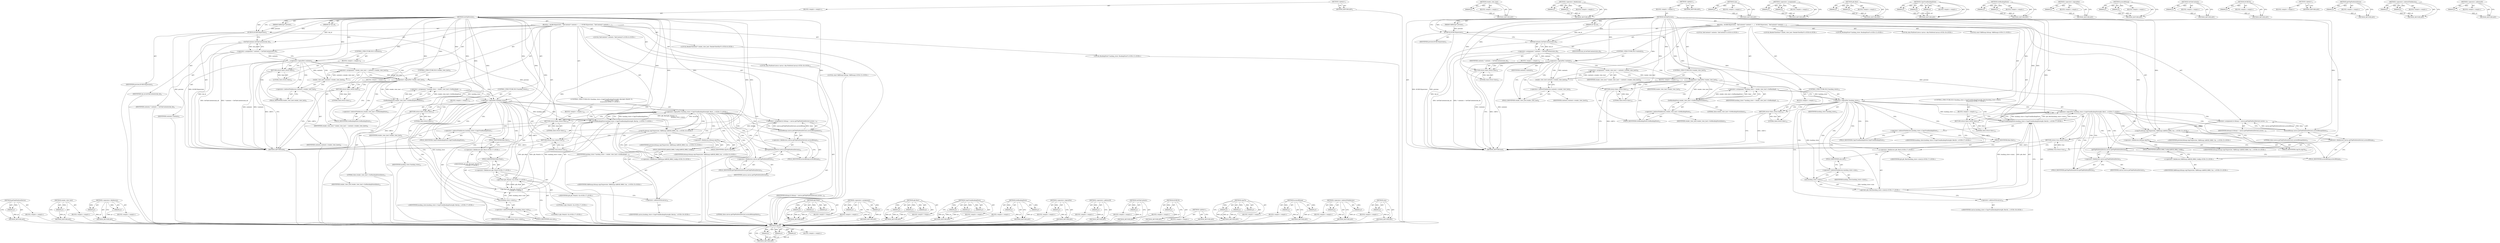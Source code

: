 digraph "&lt;operator&gt;.addressOf" {
vulnerable_199 [label=<(METHOD,getTopPlatformDevice)>];
vulnerable_200 [label=<(PARAM,p1)>];
vulnerable_201 [label=<(BLOCK,&lt;empty&gt;,&lt;empty&gt;)>];
vulnerable_202 [label=<(METHOD_RETURN,ANY)>];
vulnerable_149 [label=<(METHOD,render_view_host)>];
vulnerable_150 [label=<(PARAM,p1)>];
vulnerable_151 [label=<(BLOCK,&lt;empty&gt;,&lt;empty&gt;)>];
vulnerable_152 [label=<(METHOD_RETURN,ANY)>];
vulnerable_175 [label=<(METHOD,&lt;operator&gt;.fieldAccess)>];
vulnerable_176 [label=<(PARAM,p1)>];
vulnerable_177 [label=<(PARAM,p2)>];
vulnerable_178 [label=<(BLOCK,&lt;empty&gt;,&lt;empty&gt;)>];
vulnerable_179 [label=<(METHOD_RETURN,ANY)>];
vulnerable_6 [label=<(METHOD,&lt;global&gt;)<SUB>1</SUB>>];
vulnerable_7 [label=<(BLOCK,&lt;empty&gt;,&lt;empty&gt;)<SUB>1</SUB>>];
vulnerable_8 [label=<(METHOD,GetTabPreview)<SUB>1</SUB>>];
vulnerable_9 [label=<(PARAM,int tab_id)<SUB>1</SUB>>];
vulnerable_10 [label=<(PARAM,SkBitmap* preview)<SUB>1</SUB>>];
vulnerable_11 [label=<(BLOCK,{
  DCHECK(preview);

  TabContents* contents =...,{
  DCHECK(preview);

  TabContents* contents =...)<SUB>1</SUB>>];
vulnerable_12 [label=<(DCHECK,DCHECK(preview))<SUB>2</SUB>>];
vulnerable_13 [label=<(IDENTIFIER,preview,DCHECK(preview))<SUB>2</SUB>>];
vulnerable_14 [label="<(LOCAL,TabContents* contents: TabContents*)<SUB>4</SUB>>"];
vulnerable_15 [label=<(&lt;operator&gt;.assignment,* contents = GetTabContents(tab_id))<SUB>4</SUB>>];
vulnerable_16 [label=<(IDENTIFIER,contents,* contents = GetTabContents(tab_id))<SUB>4</SUB>>];
vulnerable_17 [label=<(GetTabContents,GetTabContents(tab_id))<SUB>4</SUB>>];
vulnerable_18 [label=<(IDENTIFIER,tab_id,GetTabContents(tab_id))<SUB>4</SUB>>];
vulnerable_19 [label=<(CONTROL_STRUCTURE,IF,if (!contents))<SUB>5</SUB>>];
vulnerable_20 [label=<(&lt;operator&gt;.logicalNot,!contents)<SUB>5</SUB>>];
vulnerable_21 [label=<(IDENTIFIER,contents,!contents)<SUB>5</SUB>>];
vulnerable_22 [label=<(BLOCK,&lt;empty&gt;,&lt;empty&gt;)<SUB>6</SUB>>];
vulnerable_23 [label=<(RETURN,return false;,return false;)<SUB>6</SUB>>];
vulnerable_24 [label=<(LITERAL,false,return false;)<SUB>6</SUB>>];
vulnerable_25 [label="<(LOCAL,RenderViewHost* render_view_host: RenderViewHost*)<SUB>8</SUB>>"];
vulnerable_26 [label=<(&lt;operator&gt;.assignment,* render_view_host = contents-&gt;render_view_host())<SUB>8</SUB>>];
vulnerable_27 [label=<(IDENTIFIER,render_view_host,* render_view_host = contents-&gt;render_view_host())<SUB>8</SUB>>];
vulnerable_28 [label=<(render_view_host,contents-&gt;render_view_host())<SUB>8</SUB>>];
vulnerable_29 [label=<(&lt;operator&gt;.indirectFieldAccess,contents-&gt;render_view_host)<SUB>8</SUB>>];
vulnerable_30 [label=<(IDENTIFIER,contents,contents-&gt;render_view_host())<SUB>8</SUB>>];
vulnerable_31 [label=<(FIELD_IDENTIFIER,render_view_host,render_view_host)<SUB>8</SUB>>];
vulnerable_32 [label=<(CONTROL_STRUCTURE,IF,if (!render_view_host))<SUB>9</SUB>>];
vulnerable_33 [label=<(&lt;operator&gt;.logicalNot,!render_view_host)<SUB>9</SUB>>];
vulnerable_34 [label=<(IDENTIFIER,render_view_host,!render_view_host)<SUB>9</SUB>>];
vulnerable_35 [label=<(BLOCK,&lt;empty&gt;,&lt;empty&gt;)<SUB>10</SUB>>];
vulnerable_36 [label=<(RETURN,return false;,return false;)<SUB>10</SUB>>];
vulnerable_37 [label=<(LITERAL,false,return false;)<SUB>10</SUB>>];
vulnerable_38 [label="<(LOCAL,BackingStore* backing_store: BackingStore*)<SUB>12</SUB>>"];
vulnerable_39 [label=<(&lt;operator&gt;.assignment,* backing_store = render_view_host-&gt;GetBackingS...)<SUB>12</SUB>>];
vulnerable_40 [label=<(IDENTIFIER,backing_store,* backing_store = render_view_host-&gt;GetBackingS...)<SUB>12</SUB>>];
vulnerable_41 [label=<(GetBackingStore,render_view_host-&gt;GetBackingStore(false))<SUB>12</SUB>>];
vulnerable_42 [label=<(&lt;operator&gt;.indirectFieldAccess,render_view_host-&gt;GetBackingStore)<SUB>12</SUB>>];
vulnerable_43 [label=<(IDENTIFIER,render_view_host,render_view_host-&gt;GetBackingStore(false))<SUB>12</SUB>>];
vulnerable_44 [label=<(FIELD_IDENTIFIER,GetBackingStore,GetBackingStore)<SUB>12</SUB>>];
vulnerable_45 [label=<(LITERAL,false,render_view_host-&gt;GetBackingStore(false))<SUB>12</SUB>>];
vulnerable_46 [label=<(CONTROL_STRUCTURE,IF,if (!backing_store))<SUB>13</SUB>>];
vulnerable_47 [label=<(&lt;operator&gt;.logicalNot,!backing_store)<SUB>13</SUB>>];
vulnerable_48 [label=<(IDENTIFIER,backing_store,!backing_store)<SUB>13</SUB>>];
vulnerable_49 [label=<(BLOCK,&lt;empty&gt;,&lt;empty&gt;)<SUB>14</SUB>>];
vulnerable_50 [label=<(RETURN,return false;,return false;)<SUB>14</SUB>>];
vulnerable_51 [label=<(LITERAL,false,return false;)<SUB>14</SUB>>];
vulnerable_52 [label="<(LOCAL,skia.PlatformCanvas canvas: skia.PlatformCanvas)<SUB>16</SUB>>"];
vulnerable_53 [label="<(CONTROL_STRUCTURE,IF,if (!backing_store-&gt;CopyFromBackingStore(gfx::Rect(gfx::Point(0, 0),
                                                     backing_store-&gt;size()),
                                            &amp;canvas)))<SUB>17</SUB>>"];
vulnerable_54 [label="<(&lt;operator&gt;.logicalNot,!backing_store-&gt;CopyFromBackingStore(gfx::Rect(...)<SUB>17</SUB>>"];
vulnerable_55 [label="<(CopyFromBackingStore,backing_store-&gt;CopyFromBackingStore(gfx::Rect(g...)<SUB>17</SUB>>"];
vulnerable_56 [label=<(&lt;operator&gt;.indirectFieldAccess,backing_store-&gt;CopyFromBackingStore)<SUB>17</SUB>>];
vulnerable_57 [label="<(IDENTIFIER,backing_store,backing_store-&gt;CopyFromBackingStore(gfx::Rect(g...)<SUB>17</SUB>>"];
vulnerable_58 [label=<(FIELD_IDENTIFIER,CopyFromBackingStore,CopyFromBackingStore)<SUB>17</SUB>>];
vulnerable_59 [label="<(gfx.Rect,gfx::Rect(gfx::Point(0, 0),
                   ...)<SUB>17</SUB>>"];
vulnerable_60 [label="<(&lt;operator&gt;.fieldAccess,gfx::Rect)<SUB>17</SUB>>"];
vulnerable_61 [label="<(IDENTIFIER,gfx,gfx::Rect(gfx::Point(0, 0),
                   ...)<SUB>17</SUB>>"];
vulnerable_62 [label=<(FIELD_IDENTIFIER,Rect,Rect)<SUB>17</SUB>>];
vulnerable_63 [label="<(gfx.Point,gfx::Point(0, 0))<SUB>17</SUB>>"];
vulnerable_64 [label="<(&lt;operator&gt;.fieldAccess,gfx::Point)<SUB>17</SUB>>"];
vulnerable_65 [label="<(IDENTIFIER,gfx,gfx::Point(0, 0))<SUB>17</SUB>>"];
vulnerable_66 [label=<(FIELD_IDENTIFIER,Point,Point)<SUB>17</SUB>>];
vulnerable_67 [label="<(LITERAL,0,gfx::Point(0, 0))<SUB>17</SUB>>"];
vulnerable_68 [label="<(LITERAL,0,gfx::Point(0, 0))<SUB>17</SUB>>"];
vulnerable_69 [label=<(size,backing_store-&gt;size())<SUB>18</SUB>>];
vulnerable_70 [label=<(&lt;operator&gt;.indirectFieldAccess,backing_store-&gt;size)<SUB>18</SUB>>];
vulnerable_71 [label=<(IDENTIFIER,backing_store,backing_store-&gt;size())<SUB>18</SUB>>];
vulnerable_72 [label=<(FIELD_IDENTIFIER,size,size)<SUB>18</SUB>>];
vulnerable_73 [label=<(&lt;operator&gt;.addressOf,&amp;canvas)<SUB>19</SUB>>];
vulnerable_74 [label="<(IDENTIFIER,canvas,backing_store-&gt;CopyFromBackingStore(gfx::Rect(g...)<SUB>19</SUB>>"];
vulnerable_75 [label=<(BLOCK,&lt;empty&gt;,&lt;empty&gt;)<SUB>20</SUB>>];
vulnerable_76 [label=<(RETURN,return false;,return false;)<SUB>20</SUB>>];
vulnerable_77 [label=<(LITERAL,false,return false;)<SUB>20</SUB>>];
vulnerable_78 [label="<(LOCAL,const SkBitmap bitmap: SkBitmap)<SUB>22</SUB>>"];
vulnerable_79 [label=<(&lt;operator&gt;.assignment,&amp; bitmap = canvas.getTopPlatformDevice().access...)<SUB>22</SUB>>];
vulnerable_80 [label=<(IDENTIFIER,bitmap,&amp; bitmap = canvas.getTopPlatformDevice().access...)<SUB>22</SUB>>];
vulnerable_81 [label=<(accessBitmap,canvas.getTopPlatformDevice().accessBitmap(false))<SUB>22</SUB>>];
vulnerable_82 [label=<(&lt;operator&gt;.fieldAccess,canvas.getTopPlatformDevice().accessBitmap)<SUB>22</SUB>>];
vulnerable_83 [label=<(getTopPlatformDevice,canvas.getTopPlatformDevice())<SUB>22</SUB>>];
vulnerable_84 [label=<(&lt;operator&gt;.fieldAccess,canvas.getTopPlatformDevice)<SUB>22</SUB>>];
vulnerable_85 [label=<(IDENTIFIER,canvas,canvas.getTopPlatformDevice())<SUB>22</SUB>>];
vulnerable_86 [label=<(FIELD_IDENTIFIER,getTopPlatformDevice,getTopPlatformDevice)<SUB>22</SUB>>];
vulnerable_87 [label=<(FIELD_IDENTIFIER,accessBitmap,accessBitmap)<SUB>22</SUB>>];
vulnerable_88 [label=<(LITERAL,false,canvas.getTopPlatformDevice().accessBitmap(false))<SUB>22</SUB>>];
vulnerable_89 [label="<(copyTo,bitmap.copyTo(preview, SkBitmap::kARGB_8888_Con...)<SUB>23</SUB>>"];
vulnerable_90 [label=<(&lt;operator&gt;.fieldAccess,bitmap.copyTo)<SUB>23</SUB>>];
vulnerable_91 [label="<(IDENTIFIER,bitmap,bitmap.copyTo(preview, SkBitmap::kARGB_8888_Con...)<SUB>23</SUB>>"];
vulnerable_92 [label=<(FIELD_IDENTIFIER,copyTo,copyTo)<SUB>23</SUB>>];
vulnerable_93 [label="<(IDENTIFIER,preview,bitmap.copyTo(preview, SkBitmap::kARGB_8888_Con...)<SUB>23</SUB>>"];
vulnerable_94 [label="<(&lt;operator&gt;.fieldAccess,SkBitmap::kARGB_8888_Config)<SUB>23</SUB>>"];
vulnerable_95 [label="<(IDENTIFIER,SkBitmap,bitmap.copyTo(preview, SkBitmap::kARGB_8888_Con...)<SUB>23</SUB>>"];
vulnerable_96 [label=<(FIELD_IDENTIFIER,kARGB_8888_Config,kARGB_8888_Config)<SUB>23</SUB>>];
vulnerable_97 [label=<(RETURN,return true;,return true;)<SUB>24</SUB>>];
vulnerable_98 [label=<(LITERAL,true,return true;)<SUB>24</SUB>>];
vulnerable_99 [label=<(METHOD_RETURN,bool)<SUB>1</SUB>>];
vulnerable_101 [label=<(METHOD_RETURN,ANY)<SUB>1</SUB>>];
vulnerable_180 [label=<(METHOD,gfx.Point)>];
vulnerable_181 [label=<(PARAM,p1)>];
vulnerable_182 [label=<(PARAM,p2)>];
vulnerable_183 [label=<(PARAM,p3)>];
vulnerable_184 [label=<(BLOCK,&lt;empty&gt;,&lt;empty&gt;)>];
vulnerable_185 [label=<(METHOD_RETURN,ANY)>];
vulnerable_136 [label=<(METHOD,&lt;operator&gt;.assignment)>];
vulnerable_137 [label=<(PARAM,p1)>];
vulnerable_138 [label=<(PARAM,p2)>];
vulnerable_139 [label=<(BLOCK,&lt;empty&gt;,&lt;empty&gt;)>];
vulnerable_140 [label=<(METHOD_RETURN,ANY)>];
vulnerable_169 [label=<(METHOD,gfx.Rect)>];
vulnerable_170 [label=<(PARAM,p1)>];
vulnerable_171 [label=<(PARAM,p2)>];
vulnerable_172 [label=<(PARAM,p3)>];
vulnerable_173 [label=<(BLOCK,&lt;empty&gt;,&lt;empty&gt;)>];
vulnerable_174 [label=<(METHOD_RETURN,ANY)>];
vulnerable_163 [label=<(METHOD,CopyFromBackingStore)>];
vulnerable_164 [label=<(PARAM,p1)>];
vulnerable_165 [label=<(PARAM,p2)>];
vulnerable_166 [label=<(PARAM,p3)>];
vulnerable_167 [label=<(BLOCK,&lt;empty&gt;,&lt;empty&gt;)>];
vulnerable_168 [label=<(METHOD_RETURN,ANY)>];
vulnerable_158 [label=<(METHOD,GetBackingStore)>];
vulnerable_159 [label=<(PARAM,p1)>];
vulnerable_160 [label=<(PARAM,p2)>];
vulnerable_161 [label=<(BLOCK,&lt;empty&gt;,&lt;empty&gt;)>];
vulnerable_162 [label=<(METHOD_RETURN,ANY)>];
vulnerable_145 [label=<(METHOD,&lt;operator&gt;.logicalNot)>];
vulnerable_146 [label=<(PARAM,p1)>];
vulnerable_147 [label=<(BLOCK,&lt;empty&gt;,&lt;empty&gt;)>];
vulnerable_148 [label=<(METHOD_RETURN,ANY)>];
vulnerable_190 [label=<(METHOD,&lt;operator&gt;.addressOf)>];
vulnerable_191 [label=<(PARAM,p1)>];
vulnerable_192 [label=<(BLOCK,&lt;empty&gt;,&lt;empty&gt;)>];
vulnerable_193 [label=<(METHOD_RETURN,ANY)>];
vulnerable_141 [label=<(METHOD,GetTabContents)>];
vulnerable_142 [label=<(PARAM,p1)>];
vulnerable_143 [label=<(BLOCK,&lt;empty&gt;,&lt;empty&gt;)>];
vulnerable_144 [label=<(METHOD_RETURN,ANY)>];
vulnerable_132 [label=<(METHOD,DCHECK)>];
vulnerable_133 [label=<(PARAM,p1)>];
vulnerable_134 [label=<(BLOCK,&lt;empty&gt;,&lt;empty&gt;)>];
vulnerable_135 [label=<(METHOD_RETURN,ANY)>];
vulnerable_126 [label=<(METHOD,&lt;global&gt;)<SUB>1</SUB>>];
vulnerable_127 [label=<(BLOCK,&lt;empty&gt;,&lt;empty&gt;)>];
vulnerable_128 [label=<(METHOD_RETURN,ANY)>];
vulnerable_203 [label=<(METHOD,copyTo)>];
vulnerable_204 [label=<(PARAM,p1)>];
vulnerable_205 [label=<(PARAM,p2)>];
vulnerable_206 [label=<(PARAM,p3)>];
vulnerable_207 [label=<(BLOCK,&lt;empty&gt;,&lt;empty&gt;)>];
vulnerable_208 [label=<(METHOD_RETURN,ANY)>];
vulnerable_194 [label=<(METHOD,accessBitmap)>];
vulnerable_195 [label=<(PARAM,p1)>];
vulnerable_196 [label=<(PARAM,p2)>];
vulnerable_197 [label=<(BLOCK,&lt;empty&gt;,&lt;empty&gt;)>];
vulnerable_198 [label=<(METHOD_RETURN,ANY)>];
vulnerable_153 [label=<(METHOD,&lt;operator&gt;.indirectFieldAccess)>];
vulnerable_154 [label=<(PARAM,p1)>];
vulnerable_155 [label=<(PARAM,p2)>];
vulnerable_156 [label=<(BLOCK,&lt;empty&gt;,&lt;empty&gt;)>];
vulnerable_157 [label=<(METHOD_RETURN,ANY)>];
vulnerable_186 [label=<(METHOD,size)>];
vulnerable_187 [label=<(PARAM,p1)>];
vulnerable_188 [label=<(BLOCK,&lt;empty&gt;,&lt;empty&gt;)>];
vulnerable_189 [label=<(METHOD_RETURN,ANY)>];
fixed_188 [label=<(METHOD,copyTo)>];
fixed_189 [label=<(PARAM,p1)>];
fixed_190 [label=<(PARAM,p2)>];
fixed_191 [label=<(PARAM,p3)>];
fixed_192 [label=<(BLOCK,&lt;empty&gt;,&lt;empty&gt;)>];
fixed_193 [label=<(METHOD_RETURN,ANY)>];
fixed_141 [label=<(METHOD,render_view_host)>];
fixed_142 [label=<(PARAM,p1)>];
fixed_143 [label=<(BLOCK,&lt;empty&gt;,&lt;empty&gt;)>];
fixed_144 [label=<(METHOD_RETURN,ANY)>];
fixed_166 [label=<(METHOD,&lt;operator&gt;.fieldAccess)>];
fixed_167 [label=<(PARAM,p1)>];
fixed_168 [label=<(PARAM,p2)>];
fixed_169 [label=<(BLOCK,&lt;empty&gt;,&lt;empty&gt;)>];
fixed_170 [label=<(METHOD_RETURN,ANY)>];
fixed_6 [label=<(METHOD,&lt;global&gt;)<SUB>1</SUB>>];
fixed_7 [label=<(BLOCK,&lt;empty&gt;,&lt;empty&gt;)<SUB>1</SUB>>];
fixed_8 [label=<(METHOD,GetTabPreview)<SUB>1</SUB>>];
fixed_9 [label=<(PARAM,int tab_id)<SUB>1</SUB>>];
fixed_10 [label=<(PARAM,SkBitmap* preview)<SUB>1</SUB>>];
fixed_11 [label=<(BLOCK,{
  DCHECK(preview);

  TabContents* contents =...,{
  DCHECK(preview);

  TabContents* contents =...)<SUB>1</SUB>>];
fixed_12 [label=<(DCHECK,DCHECK(preview))<SUB>2</SUB>>];
fixed_13 [label=<(IDENTIFIER,preview,DCHECK(preview))<SUB>2</SUB>>];
fixed_14 [label="<(LOCAL,TabContents* contents: TabContents*)<SUB>4</SUB>>"];
fixed_15 [label=<(&lt;operator&gt;.assignment,* contents = GetTabContents(tab_id))<SUB>4</SUB>>];
fixed_16 [label=<(IDENTIFIER,contents,* contents = GetTabContents(tab_id))<SUB>4</SUB>>];
fixed_17 [label=<(GetTabContents,GetTabContents(tab_id))<SUB>4</SUB>>];
fixed_18 [label=<(IDENTIFIER,tab_id,GetTabContents(tab_id))<SUB>4</SUB>>];
fixed_19 [label=<(CONTROL_STRUCTURE,IF,if (!contents))<SUB>5</SUB>>];
fixed_20 [label=<(&lt;operator&gt;.logicalNot,!contents)<SUB>5</SUB>>];
fixed_21 [label=<(IDENTIFIER,contents,!contents)<SUB>5</SUB>>];
fixed_22 [label=<(BLOCK,&lt;empty&gt;,&lt;empty&gt;)<SUB>6</SUB>>];
fixed_23 [label=<(RETURN,return false;,return false;)<SUB>6</SUB>>];
fixed_24 [label=<(LITERAL,false,return false;)<SUB>6</SUB>>];
fixed_25 [label="<(LOCAL,RenderViewHost* render_view_host: RenderViewHost*)<SUB>8</SUB>>"];
fixed_26 [label=<(&lt;operator&gt;.assignment,* render_view_host = contents-&gt;render_view_host())<SUB>8</SUB>>];
fixed_27 [label=<(IDENTIFIER,render_view_host,* render_view_host = contents-&gt;render_view_host())<SUB>8</SUB>>];
fixed_28 [label=<(render_view_host,contents-&gt;render_view_host())<SUB>8</SUB>>];
fixed_29 [label=<(&lt;operator&gt;.indirectFieldAccess,contents-&gt;render_view_host)<SUB>8</SUB>>];
fixed_30 [label=<(IDENTIFIER,contents,contents-&gt;render_view_host())<SUB>8</SUB>>];
fixed_31 [label=<(FIELD_IDENTIFIER,render_view_host,render_view_host)<SUB>8</SUB>>];
fixed_32 [label=<(CONTROL_STRUCTURE,IF,if (!render_view_host))<SUB>9</SUB>>];
fixed_33 [label=<(&lt;operator&gt;.logicalNot,!render_view_host)<SUB>9</SUB>>];
fixed_34 [label=<(IDENTIFIER,render_view_host,!render_view_host)<SUB>9</SUB>>];
fixed_35 [label=<(BLOCK,&lt;empty&gt;,&lt;empty&gt;)<SUB>10</SUB>>];
fixed_36 [label=<(RETURN,return false;,return false;)<SUB>10</SUB>>];
fixed_37 [label=<(LITERAL,false,return false;)<SUB>10</SUB>>];
fixed_38 [label="<(LOCAL,BackingStore* backing_store: BackingStore*)<SUB>12</SUB>>"];
fixed_39 [label=<(&lt;operator&gt;.assignment,* backing_store = render_view_host-&gt;GetBackingS...)<SUB>12</SUB>>];
fixed_40 [label=<(IDENTIFIER,backing_store,* backing_store = render_view_host-&gt;GetBackingS...)<SUB>12</SUB>>];
fixed_41 [label=<(GetBackingStore,render_view_host-&gt;GetBackingStore(false))<SUB>12</SUB>>];
fixed_42 [label=<(&lt;operator&gt;.indirectFieldAccess,render_view_host-&gt;GetBackingStore)<SUB>12</SUB>>];
fixed_43 [label=<(IDENTIFIER,render_view_host,render_view_host-&gt;GetBackingStore(false))<SUB>12</SUB>>];
fixed_44 [label=<(FIELD_IDENTIFIER,GetBackingStore,GetBackingStore)<SUB>12</SUB>>];
fixed_45 [label=<(LITERAL,false,render_view_host-&gt;GetBackingStore(false))<SUB>12</SUB>>];
fixed_46 [label=<(CONTROL_STRUCTURE,IF,if (!backing_store))<SUB>13</SUB>>];
fixed_47 [label=<(&lt;operator&gt;.logicalNot,!backing_store)<SUB>13</SUB>>];
fixed_48 [label=<(IDENTIFIER,backing_store,!backing_store)<SUB>13</SUB>>];
fixed_49 [label=<(BLOCK,&lt;empty&gt;,&lt;empty&gt;)<SUB>14</SUB>>];
fixed_50 [label=<(RETURN,return false;,return false;)<SUB>14</SUB>>];
fixed_51 [label=<(LITERAL,false,return false;)<SUB>14</SUB>>];
fixed_52 [label="<(LOCAL,skia.PlatformCanvas canvas: skia.PlatformCanvas)<SUB>16</SUB>>"];
fixed_53 [label="<(CONTROL_STRUCTURE,IF,if (!backing_store-&gt;CopyFromBackingStore(gfx::Rect(backing_store-&gt;size()),
                                            &amp;canvas)))<SUB>17</SUB>>"];
fixed_54 [label="<(&lt;operator&gt;.logicalNot,!backing_store-&gt;CopyFromBackingStore(gfx::Rect(...)<SUB>17</SUB>>"];
fixed_55 [label="<(CopyFromBackingStore,backing_store-&gt;CopyFromBackingStore(gfx::Rect(b...)<SUB>17</SUB>>"];
fixed_56 [label=<(&lt;operator&gt;.indirectFieldAccess,backing_store-&gt;CopyFromBackingStore)<SUB>17</SUB>>];
fixed_57 [label="<(IDENTIFIER,backing_store,backing_store-&gt;CopyFromBackingStore(gfx::Rect(b...)<SUB>17</SUB>>"];
fixed_58 [label=<(FIELD_IDENTIFIER,CopyFromBackingStore,CopyFromBackingStore)<SUB>17</SUB>>];
fixed_59 [label="<(gfx.Rect,gfx::Rect(backing_store-&gt;size()))<SUB>17</SUB>>"];
fixed_60 [label="<(&lt;operator&gt;.fieldAccess,gfx::Rect)<SUB>17</SUB>>"];
fixed_61 [label="<(IDENTIFIER,gfx,gfx::Rect(backing_store-&gt;size()))<SUB>17</SUB>>"];
fixed_62 [label=<(FIELD_IDENTIFIER,Rect,Rect)<SUB>17</SUB>>];
fixed_63 [label=<(size,backing_store-&gt;size())<SUB>17</SUB>>];
fixed_64 [label=<(&lt;operator&gt;.indirectFieldAccess,backing_store-&gt;size)<SUB>17</SUB>>];
fixed_65 [label=<(IDENTIFIER,backing_store,backing_store-&gt;size())<SUB>17</SUB>>];
fixed_66 [label=<(FIELD_IDENTIFIER,size,size)<SUB>17</SUB>>];
fixed_67 [label=<(&lt;operator&gt;.addressOf,&amp;canvas)<SUB>18</SUB>>];
fixed_68 [label="<(IDENTIFIER,canvas,backing_store-&gt;CopyFromBackingStore(gfx::Rect(b...)<SUB>18</SUB>>"];
fixed_69 [label=<(BLOCK,&lt;empty&gt;,&lt;empty&gt;)<SUB>19</SUB>>];
fixed_70 [label=<(RETURN,return false;,return false;)<SUB>19</SUB>>];
fixed_71 [label=<(LITERAL,false,return false;)<SUB>19</SUB>>];
fixed_72 [label="<(LOCAL,const SkBitmap bitmap: SkBitmap)<SUB>21</SUB>>"];
fixed_73 [label=<(&lt;operator&gt;.assignment,&amp; bitmap = canvas.getTopPlatformDevice().access...)<SUB>21</SUB>>];
fixed_74 [label=<(IDENTIFIER,bitmap,&amp; bitmap = canvas.getTopPlatformDevice().access...)<SUB>21</SUB>>];
fixed_75 [label=<(accessBitmap,canvas.getTopPlatformDevice().accessBitmap(false))<SUB>21</SUB>>];
fixed_76 [label=<(&lt;operator&gt;.fieldAccess,canvas.getTopPlatformDevice().accessBitmap)<SUB>21</SUB>>];
fixed_77 [label=<(getTopPlatformDevice,canvas.getTopPlatformDevice())<SUB>21</SUB>>];
fixed_78 [label=<(&lt;operator&gt;.fieldAccess,canvas.getTopPlatformDevice)<SUB>21</SUB>>];
fixed_79 [label=<(IDENTIFIER,canvas,canvas.getTopPlatformDevice())<SUB>21</SUB>>];
fixed_80 [label=<(FIELD_IDENTIFIER,getTopPlatformDevice,getTopPlatformDevice)<SUB>21</SUB>>];
fixed_81 [label=<(FIELD_IDENTIFIER,accessBitmap,accessBitmap)<SUB>21</SUB>>];
fixed_82 [label=<(LITERAL,false,canvas.getTopPlatformDevice().accessBitmap(false))<SUB>21</SUB>>];
fixed_83 [label="<(copyTo,bitmap.copyTo(preview, SkBitmap::kARGB_8888_Con...)<SUB>22</SUB>>"];
fixed_84 [label=<(&lt;operator&gt;.fieldAccess,bitmap.copyTo)<SUB>22</SUB>>];
fixed_85 [label="<(IDENTIFIER,bitmap,bitmap.copyTo(preview, SkBitmap::kARGB_8888_Con...)<SUB>22</SUB>>"];
fixed_86 [label=<(FIELD_IDENTIFIER,copyTo,copyTo)<SUB>22</SUB>>];
fixed_87 [label="<(IDENTIFIER,preview,bitmap.copyTo(preview, SkBitmap::kARGB_8888_Con...)<SUB>22</SUB>>"];
fixed_88 [label="<(&lt;operator&gt;.fieldAccess,SkBitmap::kARGB_8888_Config)<SUB>22</SUB>>"];
fixed_89 [label="<(IDENTIFIER,SkBitmap,bitmap.copyTo(preview, SkBitmap::kARGB_8888_Con...)<SUB>22</SUB>>"];
fixed_90 [label=<(FIELD_IDENTIFIER,kARGB_8888_Config,kARGB_8888_Config)<SUB>22</SUB>>];
fixed_91 [label=<(RETURN,return true;,return true;)<SUB>23</SUB>>];
fixed_92 [label=<(LITERAL,true,return true;)<SUB>23</SUB>>];
fixed_93 [label=<(METHOD_RETURN,bool)<SUB>1</SUB>>];
fixed_95 [label=<(METHOD_RETURN,ANY)<SUB>1</SUB>>];
fixed_171 [label=<(METHOD,size)>];
fixed_172 [label=<(PARAM,p1)>];
fixed_173 [label=<(BLOCK,&lt;empty&gt;,&lt;empty&gt;)>];
fixed_174 [label=<(METHOD_RETURN,ANY)>];
fixed_128 [label=<(METHOD,&lt;operator&gt;.assignment)>];
fixed_129 [label=<(PARAM,p1)>];
fixed_130 [label=<(PARAM,p2)>];
fixed_131 [label=<(BLOCK,&lt;empty&gt;,&lt;empty&gt;)>];
fixed_132 [label=<(METHOD_RETURN,ANY)>];
fixed_161 [label=<(METHOD,gfx.Rect)>];
fixed_162 [label=<(PARAM,p1)>];
fixed_163 [label=<(PARAM,p2)>];
fixed_164 [label=<(BLOCK,&lt;empty&gt;,&lt;empty&gt;)>];
fixed_165 [label=<(METHOD_RETURN,ANY)>];
fixed_155 [label=<(METHOD,CopyFromBackingStore)>];
fixed_156 [label=<(PARAM,p1)>];
fixed_157 [label=<(PARAM,p2)>];
fixed_158 [label=<(PARAM,p3)>];
fixed_159 [label=<(BLOCK,&lt;empty&gt;,&lt;empty&gt;)>];
fixed_160 [label=<(METHOD_RETURN,ANY)>];
fixed_150 [label=<(METHOD,GetBackingStore)>];
fixed_151 [label=<(PARAM,p1)>];
fixed_152 [label=<(PARAM,p2)>];
fixed_153 [label=<(BLOCK,&lt;empty&gt;,&lt;empty&gt;)>];
fixed_154 [label=<(METHOD_RETURN,ANY)>];
fixed_137 [label=<(METHOD,&lt;operator&gt;.logicalNot)>];
fixed_138 [label=<(PARAM,p1)>];
fixed_139 [label=<(BLOCK,&lt;empty&gt;,&lt;empty&gt;)>];
fixed_140 [label=<(METHOD_RETURN,ANY)>];
fixed_179 [label=<(METHOD,accessBitmap)>];
fixed_180 [label=<(PARAM,p1)>];
fixed_181 [label=<(PARAM,p2)>];
fixed_182 [label=<(BLOCK,&lt;empty&gt;,&lt;empty&gt;)>];
fixed_183 [label=<(METHOD_RETURN,ANY)>];
fixed_133 [label=<(METHOD,GetTabContents)>];
fixed_134 [label=<(PARAM,p1)>];
fixed_135 [label=<(BLOCK,&lt;empty&gt;,&lt;empty&gt;)>];
fixed_136 [label=<(METHOD_RETURN,ANY)>];
fixed_124 [label=<(METHOD,DCHECK)>];
fixed_125 [label=<(PARAM,p1)>];
fixed_126 [label=<(BLOCK,&lt;empty&gt;,&lt;empty&gt;)>];
fixed_127 [label=<(METHOD_RETURN,ANY)>];
fixed_118 [label=<(METHOD,&lt;global&gt;)<SUB>1</SUB>>];
fixed_119 [label=<(BLOCK,&lt;empty&gt;,&lt;empty&gt;)>];
fixed_120 [label=<(METHOD_RETURN,ANY)>];
fixed_184 [label=<(METHOD,getTopPlatformDevice)>];
fixed_185 [label=<(PARAM,p1)>];
fixed_186 [label=<(BLOCK,&lt;empty&gt;,&lt;empty&gt;)>];
fixed_187 [label=<(METHOD_RETURN,ANY)>];
fixed_145 [label=<(METHOD,&lt;operator&gt;.indirectFieldAccess)>];
fixed_146 [label=<(PARAM,p1)>];
fixed_147 [label=<(PARAM,p2)>];
fixed_148 [label=<(BLOCK,&lt;empty&gt;,&lt;empty&gt;)>];
fixed_149 [label=<(METHOD_RETURN,ANY)>];
fixed_175 [label=<(METHOD,&lt;operator&gt;.addressOf)>];
fixed_176 [label=<(PARAM,p1)>];
fixed_177 [label=<(BLOCK,&lt;empty&gt;,&lt;empty&gt;)>];
fixed_178 [label=<(METHOD_RETURN,ANY)>];
vulnerable_199 -> vulnerable_200  [key=0, label="AST: "];
vulnerable_199 -> vulnerable_200  [key=1, label="DDG: "];
vulnerable_199 -> vulnerable_201  [key=0, label="AST: "];
vulnerable_199 -> vulnerable_202  [key=0, label="AST: "];
vulnerable_199 -> vulnerable_202  [key=1, label="CFG: "];
vulnerable_200 -> vulnerable_202  [key=0, label="DDG: p1"];
vulnerable_201 -> fixed_188  [key=0];
vulnerable_202 -> fixed_188  [key=0];
vulnerable_149 -> vulnerable_150  [key=0, label="AST: "];
vulnerable_149 -> vulnerable_150  [key=1, label="DDG: "];
vulnerable_149 -> vulnerable_151  [key=0, label="AST: "];
vulnerable_149 -> vulnerable_152  [key=0, label="AST: "];
vulnerable_149 -> vulnerable_152  [key=1, label="CFG: "];
vulnerable_150 -> vulnerable_152  [key=0, label="DDG: p1"];
vulnerable_151 -> fixed_188  [key=0];
vulnerable_152 -> fixed_188  [key=0];
vulnerable_175 -> vulnerable_176  [key=0, label="AST: "];
vulnerable_175 -> vulnerable_176  [key=1, label="DDG: "];
vulnerable_175 -> vulnerable_178  [key=0, label="AST: "];
vulnerable_175 -> vulnerable_177  [key=0, label="AST: "];
vulnerable_175 -> vulnerable_177  [key=1, label="DDG: "];
vulnerable_175 -> vulnerable_179  [key=0, label="AST: "];
vulnerable_175 -> vulnerable_179  [key=1, label="CFG: "];
vulnerable_176 -> vulnerable_179  [key=0, label="DDG: p1"];
vulnerable_177 -> vulnerable_179  [key=0, label="DDG: p2"];
vulnerable_178 -> fixed_188  [key=0];
vulnerable_179 -> fixed_188  [key=0];
vulnerable_6 -> vulnerable_7  [key=0, label="AST: "];
vulnerable_6 -> vulnerable_101  [key=0, label="AST: "];
vulnerable_6 -> vulnerable_101  [key=1, label="CFG: "];
vulnerable_7 -> vulnerable_8  [key=0, label="AST: "];
vulnerable_8 -> vulnerable_9  [key=0, label="AST: "];
vulnerable_8 -> vulnerable_9  [key=1, label="DDG: "];
vulnerable_8 -> vulnerable_10  [key=0, label="AST: "];
vulnerable_8 -> vulnerable_10  [key=1, label="DDG: "];
vulnerable_8 -> vulnerable_11  [key=0, label="AST: "];
vulnerable_8 -> vulnerable_99  [key=0, label="AST: "];
vulnerable_8 -> vulnerable_12  [key=0, label="CFG: "];
vulnerable_8 -> vulnerable_12  [key=1, label="DDG: "];
vulnerable_8 -> vulnerable_97  [key=0, label="DDG: "];
vulnerable_8 -> vulnerable_89  [key=0, label="DDG: "];
vulnerable_8 -> vulnerable_98  [key=0, label="DDG: "];
vulnerable_8 -> vulnerable_17  [key=0, label="DDG: "];
vulnerable_8 -> vulnerable_20  [key=0, label="DDG: "];
vulnerable_8 -> vulnerable_23  [key=0, label="DDG: "];
vulnerable_8 -> vulnerable_33  [key=0, label="DDG: "];
vulnerable_8 -> vulnerable_36  [key=0, label="DDG: "];
vulnerable_8 -> vulnerable_41  [key=0, label="DDG: "];
vulnerable_8 -> vulnerable_47  [key=0, label="DDG: "];
vulnerable_8 -> vulnerable_50  [key=0, label="DDG: "];
vulnerable_8 -> vulnerable_76  [key=0, label="DDG: "];
vulnerable_8 -> vulnerable_81  [key=0, label="DDG: "];
vulnerable_8 -> vulnerable_24  [key=0, label="DDG: "];
vulnerable_8 -> vulnerable_37  [key=0, label="DDG: "];
vulnerable_8 -> vulnerable_51  [key=0, label="DDG: "];
vulnerable_8 -> vulnerable_55  [key=0, label="DDG: "];
vulnerable_8 -> vulnerable_77  [key=0, label="DDG: "];
vulnerable_8 -> vulnerable_83  [key=0, label="DDG: "];
vulnerable_8 -> vulnerable_63  [key=0, label="DDG: "];
vulnerable_9 -> vulnerable_17  [key=0, label="DDG: tab_id"];
vulnerable_10 -> vulnerable_12  [key=0, label="DDG: preview"];
vulnerable_11 -> vulnerable_12  [key=0, label="AST: "];
vulnerable_11 -> vulnerable_14  [key=0, label="AST: "];
vulnerable_11 -> vulnerable_15  [key=0, label="AST: "];
vulnerable_11 -> vulnerable_19  [key=0, label="AST: "];
vulnerable_11 -> vulnerable_25  [key=0, label="AST: "];
vulnerable_11 -> vulnerable_26  [key=0, label="AST: "];
vulnerable_11 -> vulnerable_32  [key=0, label="AST: "];
vulnerable_11 -> vulnerable_38  [key=0, label="AST: "];
vulnerable_11 -> vulnerable_39  [key=0, label="AST: "];
vulnerable_11 -> vulnerable_46  [key=0, label="AST: "];
vulnerable_11 -> vulnerable_52  [key=0, label="AST: "];
vulnerable_11 -> vulnerable_53  [key=0, label="AST: "];
vulnerable_11 -> vulnerable_78  [key=0, label="AST: "];
vulnerable_11 -> vulnerable_79  [key=0, label="AST: "];
vulnerable_11 -> vulnerable_89  [key=0, label="AST: "];
vulnerable_11 -> vulnerable_97  [key=0, label="AST: "];
vulnerable_12 -> vulnerable_13  [key=0, label="AST: "];
vulnerable_12 -> vulnerable_17  [key=0, label="CFG: "];
vulnerable_12 -> vulnerable_99  [key=0, label="DDG: preview"];
vulnerable_12 -> vulnerable_99  [key=1, label="DDG: DCHECK(preview)"];
vulnerable_12 -> vulnerable_89  [key=0, label="DDG: preview"];
vulnerable_13 -> fixed_188  [key=0];
vulnerable_14 -> fixed_188  [key=0];
vulnerable_15 -> vulnerable_16  [key=0, label="AST: "];
vulnerable_15 -> vulnerable_17  [key=0, label="AST: "];
vulnerable_15 -> vulnerable_20  [key=0, label="CFG: "];
vulnerable_15 -> vulnerable_20  [key=1, label="DDG: contents"];
vulnerable_15 -> vulnerable_99  [key=0, label="DDG: GetTabContents(tab_id)"];
vulnerable_15 -> vulnerable_99  [key=1, label="DDG: * contents = GetTabContents(tab_id)"];
vulnerable_16 -> fixed_188  [key=0];
vulnerable_17 -> vulnerable_18  [key=0, label="AST: "];
vulnerable_17 -> vulnerable_15  [key=0, label="CFG: "];
vulnerable_17 -> vulnerable_15  [key=1, label="DDG: tab_id"];
vulnerable_17 -> vulnerable_99  [key=0, label="DDG: tab_id"];
vulnerable_18 -> fixed_188  [key=0];
vulnerable_19 -> vulnerable_20  [key=0, label="AST: "];
vulnerable_19 -> vulnerable_22  [key=0, label="AST: "];
vulnerable_20 -> vulnerable_21  [key=0, label="AST: "];
vulnerable_20 -> vulnerable_23  [key=0, label="CFG: "];
vulnerable_20 -> vulnerable_23  [key=1, label="CDG: "];
vulnerable_20 -> vulnerable_31  [key=0, label="CFG: "];
vulnerable_20 -> vulnerable_31  [key=1, label="CDG: "];
vulnerable_20 -> vulnerable_99  [key=0, label="DDG: contents"];
vulnerable_20 -> vulnerable_99  [key=1, label="DDG: !contents"];
vulnerable_20 -> vulnerable_28  [key=0, label="DDG: contents"];
vulnerable_20 -> vulnerable_28  [key=1, label="CDG: "];
vulnerable_20 -> vulnerable_26  [key=0, label="CDG: "];
vulnerable_20 -> vulnerable_29  [key=0, label="CDG: "];
vulnerable_20 -> vulnerable_33  [key=0, label="CDG: "];
vulnerable_21 -> fixed_188  [key=0];
vulnerable_22 -> vulnerable_23  [key=0, label="AST: "];
vulnerable_23 -> vulnerable_24  [key=0, label="AST: "];
vulnerable_23 -> vulnerable_99  [key=0, label="CFG: "];
vulnerable_23 -> vulnerable_99  [key=1, label="DDG: &lt;RET&gt;"];
vulnerable_24 -> vulnerable_23  [key=0, label="DDG: false"];
vulnerable_25 -> fixed_188  [key=0];
vulnerable_26 -> vulnerable_27  [key=0, label="AST: "];
vulnerable_26 -> vulnerable_28  [key=0, label="AST: "];
vulnerable_26 -> vulnerable_33  [key=0, label="CFG: "];
vulnerable_26 -> vulnerable_33  [key=1, label="DDG: render_view_host"];
vulnerable_27 -> fixed_188  [key=0];
vulnerable_28 -> vulnerable_29  [key=0, label="AST: "];
vulnerable_28 -> vulnerable_26  [key=0, label="CFG: "];
vulnerable_28 -> vulnerable_26  [key=1, label="DDG: contents-&gt;render_view_host"];
vulnerable_29 -> vulnerable_30  [key=0, label="AST: "];
vulnerable_29 -> vulnerable_31  [key=0, label="AST: "];
vulnerable_29 -> vulnerable_28  [key=0, label="CFG: "];
vulnerable_30 -> fixed_188  [key=0];
vulnerable_31 -> vulnerable_29  [key=0, label="CFG: "];
vulnerable_32 -> vulnerable_33  [key=0, label="AST: "];
vulnerable_32 -> vulnerable_35  [key=0, label="AST: "];
vulnerable_33 -> vulnerable_34  [key=0, label="AST: "];
vulnerable_33 -> vulnerable_36  [key=0, label="CFG: "];
vulnerable_33 -> vulnerable_36  [key=1, label="CDG: "];
vulnerable_33 -> vulnerable_44  [key=0, label="CFG: "];
vulnerable_33 -> vulnerable_44  [key=1, label="CDG: "];
vulnerable_33 -> vulnerable_41  [key=0, label="DDG: render_view_host"];
vulnerable_33 -> vulnerable_41  [key=1, label="CDG: "];
vulnerable_33 -> vulnerable_47  [key=0, label="CDG: "];
vulnerable_33 -> vulnerable_42  [key=0, label="CDG: "];
vulnerable_33 -> vulnerable_39  [key=0, label="CDG: "];
vulnerable_34 -> fixed_188  [key=0];
vulnerable_35 -> vulnerable_36  [key=0, label="AST: "];
vulnerable_36 -> vulnerable_37  [key=0, label="AST: "];
vulnerable_36 -> vulnerable_99  [key=0, label="CFG: "];
vulnerable_36 -> vulnerable_99  [key=1, label="DDG: &lt;RET&gt;"];
vulnerable_37 -> vulnerable_36  [key=0, label="DDG: false"];
vulnerable_38 -> fixed_188  [key=0];
vulnerable_39 -> vulnerable_40  [key=0, label="AST: "];
vulnerable_39 -> vulnerable_41  [key=0, label="AST: "];
vulnerable_39 -> vulnerable_47  [key=0, label="CFG: "];
vulnerable_39 -> vulnerable_47  [key=1, label="DDG: backing_store"];
vulnerable_40 -> fixed_188  [key=0];
vulnerable_41 -> vulnerable_42  [key=0, label="AST: "];
vulnerable_41 -> vulnerable_45  [key=0, label="AST: "];
vulnerable_41 -> vulnerable_39  [key=0, label="CFG: "];
vulnerable_41 -> vulnerable_39  [key=1, label="DDG: render_view_host-&gt;GetBackingStore"];
vulnerable_41 -> vulnerable_39  [key=2, label="DDG: false"];
vulnerable_42 -> vulnerable_43  [key=0, label="AST: "];
vulnerable_42 -> vulnerable_44  [key=0, label="AST: "];
vulnerable_42 -> vulnerable_41  [key=0, label="CFG: "];
vulnerable_43 -> fixed_188  [key=0];
vulnerable_44 -> vulnerable_42  [key=0, label="CFG: "];
vulnerable_45 -> fixed_188  [key=0];
vulnerable_46 -> vulnerable_47  [key=0, label="AST: "];
vulnerable_46 -> vulnerable_49  [key=0, label="AST: "];
vulnerable_47 -> vulnerable_48  [key=0, label="AST: "];
vulnerable_47 -> vulnerable_50  [key=0, label="CFG: "];
vulnerable_47 -> vulnerable_50  [key=1, label="CDG: "];
vulnerable_47 -> vulnerable_58  [key=0, label="CFG: "];
vulnerable_47 -> vulnerable_58  [key=1, label="CDG: "];
vulnerable_47 -> vulnerable_55  [key=0, label="DDG: backing_store"];
vulnerable_47 -> vulnerable_55  [key=1, label="CDG: "];
vulnerable_47 -> vulnerable_69  [key=0, label="DDG: backing_store"];
vulnerable_47 -> vulnerable_69  [key=1, label="CDG: "];
vulnerable_47 -> vulnerable_60  [key=0, label="CDG: "];
vulnerable_47 -> vulnerable_73  [key=0, label="CDG: "];
vulnerable_47 -> vulnerable_64  [key=0, label="CDG: "];
vulnerable_47 -> vulnerable_66  [key=0, label="CDG: "];
vulnerable_47 -> vulnerable_72  [key=0, label="CDG: "];
vulnerable_47 -> vulnerable_56  [key=0, label="CDG: "];
vulnerable_47 -> vulnerable_59  [key=0, label="CDG: "];
vulnerable_47 -> vulnerable_54  [key=0, label="CDG: "];
vulnerable_47 -> vulnerable_70  [key=0, label="CDG: "];
vulnerable_47 -> vulnerable_63  [key=0, label="CDG: "];
vulnerable_47 -> vulnerable_62  [key=0, label="CDG: "];
vulnerable_48 -> fixed_188  [key=0];
vulnerable_49 -> vulnerable_50  [key=0, label="AST: "];
vulnerable_50 -> vulnerable_51  [key=0, label="AST: "];
vulnerable_50 -> vulnerable_99  [key=0, label="CFG: "];
vulnerable_50 -> vulnerable_99  [key=1, label="DDG: &lt;RET&gt;"];
vulnerable_51 -> vulnerable_50  [key=0, label="DDG: false"];
vulnerable_52 -> fixed_188  [key=0];
vulnerable_53 -> vulnerable_54  [key=0, label="AST: "];
vulnerable_53 -> vulnerable_75  [key=0, label="AST: "];
vulnerable_54 -> vulnerable_55  [key=0, label="AST: "];
vulnerable_54 -> vulnerable_76  [key=0, label="CFG: "];
vulnerable_54 -> vulnerable_76  [key=1, label="CDG: "];
vulnerable_54 -> vulnerable_86  [key=0, label="CFG: "];
vulnerable_54 -> vulnerable_86  [key=1, label="CDG: "];
vulnerable_54 -> vulnerable_94  [key=0, label="CDG: "];
vulnerable_54 -> vulnerable_96  [key=0, label="CDG: "];
vulnerable_54 -> vulnerable_89  [key=0, label="CDG: "];
vulnerable_54 -> vulnerable_81  [key=0, label="CDG: "];
vulnerable_54 -> vulnerable_84  [key=0, label="CDG: "];
vulnerable_54 -> vulnerable_92  [key=0, label="CDG: "];
vulnerable_54 -> vulnerable_87  [key=0, label="CDG: "];
vulnerable_54 -> vulnerable_97  [key=0, label="CDG: "];
vulnerable_54 -> vulnerable_82  [key=0, label="CDG: "];
vulnerable_54 -> vulnerable_90  [key=0, label="CDG: "];
vulnerable_54 -> vulnerable_79  [key=0, label="CDG: "];
vulnerable_54 -> vulnerable_83  [key=0, label="CDG: "];
vulnerable_55 -> vulnerable_56  [key=0, label="AST: "];
vulnerable_55 -> vulnerable_59  [key=0, label="AST: "];
vulnerable_55 -> vulnerable_73  [key=0, label="AST: "];
vulnerable_55 -> vulnerable_54  [key=0, label="CFG: "];
vulnerable_55 -> vulnerable_54  [key=1, label="DDG: backing_store-&gt;CopyFromBackingStore"];
vulnerable_55 -> vulnerable_54  [key=2, label="DDG: gfx::Rect(gfx::Point(0, 0),
                                                     backing_store-&gt;size())"];
vulnerable_55 -> vulnerable_54  [key=3, label="DDG: &amp;canvas"];
vulnerable_56 -> vulnerable_57  [key=0, label="AST: "];
vulnerable_56 -> vulnerable_58  [key=0, label="AST: "];
vulnerable_56 -> vulnerable_62  [key=0, label="CFG: "];
vulnerable_57 -> fixed_188  [key=0];
vulnerable_58 -> vulnerable_56  [key=0, label="CFG: "];
vulnerable_59 -> vulnerable_60  [key=0, label="AST: "];
vulnerable_59 -> vulnerable_63  [key=0, label="AST: "];
vulnerable_59 -> vulnerable_69  [key=0, label="AST: "];
vulnerable_59 -> vulnerable_73  [key=0, label="CFG: "];
vulnerable_59 -> vulnerable_55  [key=0, label="DDG: gfx::Rect"];
vulnerable_59 -> vulnerable_55  [key=1, label="DDG: gfx::Point(0, 0)"];
vulnerable_59 -> vulnerable_55  [key=2, label="DDG: backing_store-&gt;size()"];
vulnerable_60 -> vulnerable_61  [key=0, label="AST: "];
vulnerable_60 -> vulnerable_62  [key=0, label="AST: "];
vulnerable_60 -> vulnerable_66  [key=0, label="CFG: "];
vulnerable_61 -> fixed_188  [key=0];
vulnerable_62 -> vulnerable_60  [key=0, label="CFG: "];
vulnerable_63 -> vulnerable_64  [key=0, label="AST: "];
vulnerable_63 -> vulnerable_67  [key=0, label="AST: "];
vulnerable_63 -> vulnerable_68  [key=0, label="AST: "];
vulnerable_63 -> vulnerable_72  [key=0, label="CFG: "];
vulnerable_63 -> vulnerable_59  [key=0, label="DDG: gfx::Point"];
vulnerable_63 -> vulnerable_59  [key=1, label="DDG: 0"];
vulnerable_64 -> vulnerable_65  [key=0, label="AST: "];
vulnerable_64 -> vulnerable_66  [key=0, label="AST: "];
vulnerable_64 -> vulnerable_63  [key=0, label="CFG: "];
vulnerable_65 -> fixed_188  [key=0];
vulnerable_66 -> vulnerable_64  [key=0, label="CFG: "];
vulnerable_67 -> fixed_188  [key=0];
vulnerable_68 -> fixed_188  [key=0];
vulnerable_69 -> vulnerable_70  [key=0, label="AST: "];
vulnerable_69 -> vulnerable_59  [key=0, label="CFG: "];
vulnerable_69 -> vulnerable_59  [key=1, label="DDG: backing_store-&gt;size"];
vulnerable_70 -> vulnerable_71  [key=0, label="AST: "];
vulnerable_70 -> vulnerable_72  [key=0, label="AST: "];
vulnerable_70 -> vulnerable_69  [key=0, label="CFG: "];
vulnerable_71 -> fixed_188  [key=0];
vulnerable_72 -> vulnerable_70  [key=0, label="CFG: "];
vulnerable_73 -> vulnerable_74  [key=0, label="AST: "];
vulnerable_73 -> vulnerable_55  [key=0, label="CFG: "];
vulnerable_74 -> fixed_188  [key=0];
vulnerable_75 -> vulnerable_76  [key=0, label="AST: "];
vulnerable_76 -> vulnerable_77  [key=0, label="AST: "];
vulnerable_76 -> vulnerable_99  [key=0, label="CFG: "];
vulnerable_76 -> vulnerable_99  [key=1, label="DDG: &lt;RET&gt;"];
vulnerable_77 -> vulnerable_76  [key=0, label="DDG: false"];
vulnerable_78 -> fixed_188  [key=0];
vulnerable_79 -> vulnerable_80  [key=0, label="AST: "];
vulnerable_79 -> vulnerable_81  [key=0, label="AST: "];
vulnerable_79 -> vulnerable_92  [key=0, label="CFG: "];
vulnerable_79 -> vulnerable_89  [key=0, label="DDG: bitmap"];
vulnerable_80 -> fixed_188  [key=0];
vulnerable_81 -> vulnerable_82  [key=0, label="AST: "];
vulnerable_81 -> vulnerable_88  [key=0, label="AST: "];
vulnerable_81 -> vulnerable_79  [key=0, label="CFG: "];
vulnerable_81 -> vulnerable_79  [key=1, label="DDG: canvas.getTopPlatformDevice().accessBitmap"];
vulnerable_81 -> vulnerable_79  [key=2, label="DDG: false"];
vulnerable_82 -> vulnerable_83  [key=0, label="AST: "];
vulnerable_82 -> vulnerable_87  [key=0, label="AST: "];
vulnerable_82 -> vulnerable_81  [key=0, label="CFG: "];
vulnerable_83 -> vulnerable_84  [key=0, label="AST: "];
vulnerable_83 -> vulnerable_87  [key=0, label="CFG: "];
vulnerable_84 -> vulnerable_85  [key=0, label="AST: "];
vulnerable_84 -> vulnerable_86  [key=0, label="AST: "];
vulnerable_84 -> vulnerable_83  [key=0, label="CFG: "];
vulnerable_85 -> fixed_188  [key=0];
vulnerable_86 -> vulnerable_84  [key=0, label="CFG: "];
vulnerable_87 -> vulnerable_82  [key=0, label="CFG: "];
vulnerable_88 -> fixed_188  [key=0];
vulnerable_89 -> vulnerable_90  [key=0, label="AST: "];
vulnerable_89 -> vulnerable_93  [key=0, label="AST: "];
vulnerable_89 -> vulnerable_94  [key=0, label="AST: "];
vulnerable_89 -> vulnerable_97  [key=0, label="CFG: "];
vulnerable_90 -> vulnerable_91  [key=0, label="AST: "];
vulnerable_90 -> vulnerable_92  [key=0, label="AST: "];
vulnerable_90 -> vulnerable_96  [key=0, label="CFG: "];
vulnerable_91 -> fixed_188  [key=0];
vulnerable_92 -> vulnerable_90  [key=0, label="CFG: "];
vulnerable_93 -> fixed_188  [key=0];
vulnerable_94 -> vulnerable_95  [key=0, label="AST: "];
vulnerable_94 -> vulnerable_96  [key=0, label="AST: "];
vulnerable_94 -> vulnerable_89  [key=0, label="CFG: "];
vulnerable_95 -> fixed_188  [key=0];
vulnerable_96 -> vulnerable_94  [key=0, label="CFG: "];
vulnerable_97 -> vulnerable_98  [key=0, label="AST: "];
vulnerable_97 -> vulnerable_99  [key=0, label="CFG: "];
vulnerable_97 -> vulnerable_99  [key=1, label="DDG: &lt;RET&gt;"];
vulnerable_98 -> vulnerable_97  [key=0, label="DDG: true"];
vulnerable_99 -> fixed_188  [key=0];
vulnerable_101 -> fixed_188  [key=0];
vulnerable_180 -> vulnerable_181  [key=0, label="AST: "];
vulnerable_180 -> vulnerable_181  [key=1, label="DDG: "];
vulnerable_180 -> vulnerable_184  [key=0, label="AST: "];
vulnerable_180 -> vulnerable_182  [key=0, label="AST: "];
vulnerable_180 -> vulnerable_182  [key=1, label="DDG: "];
vulnerable_180 -> vulnerable_185  [key=0, label="AST: "];
vulnerable_180 -> vulnerable_185  [key=1, label="CFG: "];
vulnerable_180 -> vulnerable_183  [key=0, label="AST: "];
vulnerable_180 -> vulnerable_183  [key=1, label="DDG: "];
vulnerable_181 -> vulnerable_185  [key=0, label="DDG: p1"];
vulnerable_182 -> vulnerable_185  [key=0, label="DDG: p2"];
vulnerable_183 -> vulnerable_185  [key=0, label="DDG: p3"];
vulnerable_184 -> fixed_188  [key=0];
vulnerable_185 -> fixed_188  [key=0];
vulnerable_136 -> vulnerable_137  [key=0, label="AST: "];
vulnerable_136 -> vulnerable_137  [key=1, label="DDG: "];
vulnerable_136 -> vulnerable_139  [key=0, label="AST: "];
vulnerable_136 -> vulnerable_138  [key=0, label="AST: "];
vulnerable_136 -> vulnerable_138  [key=1, label="DDG: "];
vulnerable_136 -> vulnerable_140  [key=0, label="AST: "];
vulnerable_136 -> vulnerable_140  [key=1, label="CFG: "];
vulnerable_137 -> vulnerable_140  [key=0, label="DDG: p1"];
vulnerable_138 -> vulnerable_140  [key=0, label="DDG: p2"];
vulnerable_139 -> fixed_188  [key=0];
vulnerable_140 -> fixed_188  [key=0];
vulnerable_169 -> vulnerable_170  [key=0, label="AST: "];
vulnerable_169 -> vulnerable_170  [key=1, label="DDG: "];
vulnerable_169 -> vulnerable_173  [key=0, label="AST: "];
vulnerable_169 -> vulnerable_171  [key=0, label="AST: "];
vulnerable_169 -> vulnerable_171  [key=1, label="DDG: "];
vulnerable_169 -> vulnerable_174  [key=0, label="AST: "];
vulnerable_169 -> vulnerable_174  [key=1, label="CFG: "];
vulnerable_169 -> vulnerable_172  [key=0, label="AST: "];
vulnerable_169 -> vulnerable_172  [key=1, label="DDG: "];
vulnerable_170 -> vulnerable_174  [key=0, label="DDG: p1"];
vulnerable_171 -> vulnerable_174  [key=0, label="DDG: p2"];
vulnerable_172 -> vulnerable_174  [key=0, label="DDG: p3"];
vulnerable_173 -> fixed_188  [key=0];
vulnerable_174 -> fixed_188  [key=0];
vulnerable_163 -> vulnerable_164  [key=0, label="AST: "];
vulnerable_163 -> vulnerable_164  [key=1, label="DDG: "];
vulnerable_163 -> vulnerable_167  [key=0, label="AST: "];
vulnerable_163 -> vulnerable_165  [key=0, label="AST: "];
vulnerable_163 -> vulnerable_165  [key=1, label="DDG: "];
vulnerable_163 -> vulnerable_168  [key=0, label="AST: "];
vulnerable_163 -> vulnerable_168  [key=1, label="CFG: "];
vulnerable_163 -> vulnerable_166  [key=0, label="AST: "];
vulnerable_163 -> vulnerable_166  [key=1, label="DDG: "];
vulnerable_164 -> vulnerable_168  [key=0, label="DDG: p1"];
vulnerable_165 -> vulnerable_168  [key=0, label="DDG: p2"];
vulnerable_166 -> vulnerable_168  [key=0, label="DDG: p3"];
vulnerable_167 -> fixed_188  [key=0];
vulnerable_168 -> fixed_188  [key=0];
vulnerable_158 -> vulnerable_159  [key=0, label="AST: "];
vulnerable_158 -> vulnerable_159  [key=1, label="DDG: "];
vulnerable_158 -> vulnerable_161  [key=0, label="AST: "];
vulnerable_158 -> vulnerable_160  [key=0, label="AST: "];
vulnerable_158 -> vulnerable_160  [key=1, label="DDG: "];
vulnerable_158 -> vulnerable_162  [key=0, label="AST: "];
vulnerable_158 -> vulnerable_162  [key=1, label="CFG: "];
vulnerable_159 -> vulnerable_162  [key=0, label="DDG: p1"];
vulnerable_160 -> vulnerable_162  [key=0, label="DDG: p2"];
vulnerable_161 -> fixed_188  [key=0];
vulnerable_162 -> fixed_188  [key=0];
vulnerable_145 -> vulnerable_146  [key=0, label="AST: "];
vulnerable_145 -> vulnerable_146  [key=1, label="DDG: "];
vulnerable_145 -> vulnerable_147  [key=0, label="AST: "];
vulnerable_145 -> vulnerable_148  [key=0, label="AST: "];
vulnerable_145 -> vulnerable_148  [key=1, label="CFG: "];
vulnerable_146 -> vulnerable_148  [key=0, label="DDG: p1"];
vulnerable_147 -> fixed_188  [key=0];
vulnerable_148 -> fixed_188  [key=0];
vulnerable_190 -> vulnerable_191  [key=0, label="AST: "];
vulnerable_190 -> vulnerable_191  [key=1, label="DDG: "];
vulnerable_190 -> vulnerable_192  [key=0, label="AST: "];
vulnerable_190 -> vulnerable_193  [key=0, label="AST: "];
vulnerable_190 -> vulnerable_193  [key=1, label="CFG: "];
vulnerable_191 -> vulnerable_193  [key=0, label="DDG: p1"];
vulnerable_192 -> fixed_188  [key=0];
vulnerable_193 -> fixed_188  [key=0];
vulnerable_141 -> vulnerable_142  [key=0, label="AST: "];
vulnerable_141 -> vulnerable_142  [key=1, label="DDG: "];
vulnerable_141 -> vulnerable_143  [key=0, label="AST: "];
vulnerable_141 -> vulnerable_144  [key=0, label="AST: "];
vulnerable_141 -> vulnerable_144  [key=1, label="CFG: "];
vulnerable_142 -> vulnerable_144  [key=0, label="DDG: p1"];
vulnerable_143 -> fixed_188  [key=0];
vulnerable_144 -> fixed_188  [key=0];
vulnerable_132 -> vulnerable_133  [key=0, label="AST: "];
vulnerable_132 -> vulnerable_133  [key=1, label="DDG: "];
vulnerable_132 -> vulnerable_134  [key=0, label="AST: "];
vulnerable_132 -> vulnerable_135  [key=0, label="AST: "];
vulnerable_132 -> vulnerable_135  [key=1, label="CFG: "];
vulnerable_133 -> vulnerable_135  [key=0, label="DDG: p1"];
vulnerable_134 -> fixed_188  [key=0];
vulnerable_135 -> fixed_188  [key=0];
vulnerable_126 -> vulnerable_127  [key=0, label="AST: "];
vulnerable_126 -> vulnerable_128  [key=0, label="AST: "];
vulnerable_126 -> vulnerable_128  [key=1, label="CFG: "];
vulnerable_127 -> fixed_188  [key=0];
vulnerable_128 -> fixed_188  [key=0];
vulnerable_203 -> vulnerable_204  [key=0, label="AST: "];
vulnerable_203 -> vulnerable_204  [key=1, label="DDG: "];
vulnerable_203 -> vulnerable_207  [key=0, label="AST: "];
vulnerable_203 -> vulnerable_205  [key=0, label="AST: "];
vulnerable_203 -> vulnerable_205  [key=1, label="DDG: "];
vulnerable_203 -> vulnerable_208  [key=0, label="AST: "];
vulnerable_203 -> vulnerable_208  [key=1, label="CFG: "];
vulnerable_203 -> vulnerable_206  [key=0, label="AST: "];
vulnerable_203 -> vulnerable_206  [key=1, label="DDG: "];
vulnerable_204 -> vulnerable_208  [key=0, label="DDG: p1"];
vulnerable_205 -> vulnerable_208  [key=0, label="DDG: p2"];
vulnerable_206 -> vulnerable_208  [key=0, label="DDG: p3"];
vulnerable_207 -> fixed_188  [key=0];
vulnerable_208 -> fixed_188  [key=0];
vulnerable_194 -> vulnerable_195  [key=0, label="AST: "];
vulnerable_194 -> vulnerable_195  [key=1, label="DDG: "];
vulnerable_194 -> vulnerable_197  [key=0, label="AST: "];
vulnerable_194 -> vulnerable_196  [key=0, label="AST: "];
vulnerable_194 -> vulnerable_196  [key=1, label="DDG: "];
vulnerable_194 -> vulnerable_198  [key=0, label="AST: "];
vulnerable_194 -> vulnerable_198  [key=1, label="CFG: "];
vulnerable_195 -> vulnerable_198  [key=0, label="DDG: p1"];
vulnerable_196 -> vulnerable_198  [key=0, label="DDG: p2"];
vulnerable_197 -> fixed_188  [key=0];
vulnerable_198 -> fixed_188  [key=0];
vulnerable_153 -> vulnerable_154  [key=0, label="AST: "];
vulnerable_153 -> vulnerable_154  [key=1, label="DDG: "];
vulnerable_153 -> vulnerable_156  [key=0, label="AST: "];
vulnerable_153 -> vulnerable_155  [key=0, label="AST: "];
vulnerable_153 -> vulnerable_155  [key=1, label="DDG: "];
vulnerable_153 -> vulnerable_157  [key=0, label="AST: "];
vulnerable_153 -> vulnerable_157  [key=1, label="CFG: "];
vulnerable_154 -> vulnerable_157  [key=0, label="DDG: p1"];
vulnerable_155 -> vulnerable_157  [key=0, label="DDG: p2"];
vulnerable_156 -> fixed_188  [key=0];
vulnerable_157 -> fixed_188  [key=0];
vulnerable_186 -> vulnerable_187  [key=0, label="AST: "];
vulnerable_186 -> vulnerable_187  [key=1, label="DDG: "];
vulnerable_186 -> vulnerable_188  [key=0, label="AST: "];
vulnerable_186 -> vulnerable_189  [key=0, label="AST: "];
vulnerable_186 -> vulnerable_189  [key=1, label="CFG: "];
vulnerable_187 -> vulnerable_189  [key=0, label="DDG: p1"];
vulnerable_188 -> fixed_188  [key=0];
vulnerable_189 -> fixed_188  [key=0];
fixed_188 -> fixed_189  [key=0, label="AST: "];
fixed_188 -> fixed_189  [key=1, label="DDG: "];
fixed_188 -> fixed_192  [key=0, label="AST: "];
fixed_188 -> fixed_190  [key=0, label="AST: "];
fixed_188 -> fixed_190  [key=1, label="DDG: "];
fixed_188 -> fixed_193  [key=0, label="AST: "];
fixed_188 -> fixed_193  [key=1, label="CFG: "];
fixed_188 -> fixed_191  [key=0, label="AST: "];
fixed_188 -> fixed_191  [key=1, label="DDG: "];
fixed_189 -> fixed_193  [key=0, label="DDG: p1"];
fixed_190 -> fixed_193  [key=0, label="DDG: p2"];
fixed_191 -> fixed_193  [key=0, label="DDG: p3"];
fixed_141 -> fixed_142  [key=0, label="AST: "];
fixed_141 -> fixed_142  [key=1, label="DDG: "];
fixed_141 -> fixed_143  [key=0, label="AST: "];
fixed_141 -> fixed_144  [key=0, label="AST: "];
fixed_141 -> fixed_144  [key=1, label="CFG: "];
fixed_142 -> fixed_144  [key=0, label="DDG: p1"];
fixed_166 -> fixed_167  [key=0, label="AST: "];
fixed_166 -> fixed_167  [key=1, label="DDG: "];
fixed_166 -> fixed_169  [key=0, label="AST: "];
fixed_166 -> fixed_168  [key=0, label="AST: "];
fixed_166 -> fixed_168  [key=1, label="DDG: "];
fixed_166 -> fixed_170  [key=0, label="AST: "];
fixed_166 -> fixed_170  [key=1, label="CFG: "];
fixed_167 -> fixed_170  [key=0, label="DDG: p1"];
fixed_168 -> fixed_170  [key=0, label="DDG: p2"];
fixed_6 -> fixed_7  [key=0, label="AST: "];
fixed_6 -> fixed_95  [key=0, label="AST: "];
fixed_6 -> fixed_95  [key=1, label="CFG: "];
fixed_7 -> fixed_8  [key=0, label="AST: "];
fixed_8 -> fixed_9  [key=0, label="AST: "];
fixed_8 -> fixed_9  [key=1, label="DDG: "];
fixed_8 -> fixed_10  [key=0, label="AST: "];
fixed_8 -> fixed_10  [key=1, label="DDG: "];
fixed_8 -> fixed_11  [key=0, label="AST: "];
fixed_8 -> fixed_93  [key=0, label="AST: "];
fixed_8 -> fixed_12  [key=0, label="CFG: "];
fixed_8 -> fixed_12  [key=1, label="DDG: "];
fixed_8 -> fixed_91  [key=0, label="DDG: "];
fixed_8 -> fixed_83  [key=0, label="DDG: "];
fixed_8 -> fixed_92  [key=0, label="DDG: "];
fixed_8 -> fixed_17  [key=0, label="DDG: "];
fixed_8 -> fixed_20  [key=0, label="DDG: "];
fixed_8 -> fixed_23  [key=0, label="DDG: "];
fixed_8 -> fixed_33  [key=0, label="DDG: "];
fixed_8 -> fixed_36  [key=0, label="DDG: "];
fixed_8 -> fixed_41  [key=0, label="DDG: "];
fixed_8 -> fixed_47  [key=0, label="DDG: "];
fixed_8 -> fixed_50  [key=0, label="DDG: "];
fixed_8 -> fixed_70  [key=0, label="DDG: "];
fixed_8 -> fixed_75  [key=0, label="DDG: "];
fixed_8 -> fixed_24  [key=0, label="DDG: "];
fixed_8 -> fixed_37  [key=0, label="DDG: "];
fixed_8 -> fixed_51  [key=0, label="DDG: "];
fixed_8 -> fixed_55  [key=0, label="DDG: "];
fixed_8 -> fixed_71  [key=0, label="DDG: "];
fixed_8 -> fixed_77  [key=0, label="DDG: "];
fixed_9 -> fixed_17  [key=0, label="DDG: tab_id"];
fixed_10 -> fixed_12  [key=0, label="DDG: preview"];
fixed_11 -> fixed_12  [key=0, label="AST: "];
fixed_11 -> fixed_14  [key=0, label="AST: "];
fixed_11 -> fixed_15  [key=0, label="AST: "];
fixed_11 -> fixed_19  [key=0, label="AST: "];
fixed_11 -> fixed_25  [key=0, label="AST: "];
fixed_11 -> fixed_26  [key=0, label="AST: "];
fixed_11 -> fixed_32  [key=0, label="AST: "];
fixed_11 -> fixed_38  [key=0, label="AST: "];
fixed_11 -> fixed_39  [key=0, label="AST: "];
fixed_11 -> fixed_46  [key=0, label="AST: "];
fixed_11 -> fixed_52  [key=0, label="AST: "];
fixed_11 -> fixed_53  [key=0, label="AST: "];
fixed_11 -> fixed_72  [key=0, label="AST: "];
fixed_11 -> fixed_73  [key=0, label="AST: "];
fixed_11 -> fixed_83  [key=0, label="AST: "];
fixed_11 -> fixed_91  [key=0, label="AST: "];
fixed_12 -> fixed_13  [key=0, label="AST: "];
fixed_12 -> fixed_17  [key=0, label="CFG: "];
fixed_12 -> fixed_93  [key=0, label="DDG: preview"];
fixed_12 -> fixed_93  [key=1, label="DDG: DCHECK(preview)"];
fixed_12 -> fixed_83  [key=0, label="DDG: preview"];
fixed_15 -> fixed_16  [key=0, label="AST: "];
fixed_15 -> fixed_17  [key=0, label="AST: "];
fixed_15 -> fixed_20  [key=0, label="CFG: "];
fixed_15 -> fixed_20  [key=1, label="DDG: contents"];
fixed_15 -> fixed_93  [key=0, label="DDG: GetTabContents(tab_id)"];
fixed_15 -> fixed_93  [key=1, label="DDG: * contents = GetTabContents(tab_id)"];
fixed_17 -> fixed_18  [key=0, label="AST: "];
fixed_17 -> fixed_15  [key=0, label="CFG: "];
fixed_17 -> fixed_15  [key=1, label="DDG: tab_id"];
fixed_17 -> fixed_93  [key=0, label="DDG: tab_id"];
fixed_19 -> fixed_20  [key=0, label="AST: "];
fixed_19 -> fixed_22  [key=0, label="AST: "];
fixed_20 -> fixed_21  [key=0, label="AST: "];
fixed_20 -> fixed_23  [key=0, label="CFG: "];
fixed_20 -> fixed_23  [key=1, label="CDG: "];
fixed_20 -> fixed_31  [key=0, label="CFG: "];
fixed_20 -> fixed_31  [key=1, label="CDG: "];
fixed_20 -> fixed_93  [key=0, label="DDG: contents"];
fixed_20 -> fixed_93  [key=1, label="DDG: !contents"];
fixed_20 -> fixed_28  [key=0, label="DDG: contents"];
fixed_20 -> fixed_28  [key=1, label="CDG: "];
fixed_20 -> fixed_26  [key=0, label="CDG: "];
fixed_20 -> fixed_29  [key=0, label="CDG: "];
fixed_20 -> fixed_33  [key=0, label="CDG: "];
fixed_22 -> fixed_23  [key=0, label="AST: "];
fixed_23 -> fixed_24  [key=0, label="AST: "];
fixed_23 -> fixed_93  [key=0, label="CFG: "];
fixed_23 -> fixed_93  [key=1, label="DDG: &lt;RET&gt;"];
fixed_24 -> fixed_23  [key=0, label="DDG: false"];
fixed_26 -> fixed_27  [key=0, label="AST: "];
fixed_26 -> fixed_28  [key=0, label="AST: "];
fixed_26 -> fixed_33  [key=0, label="CFG: "];
fixed_26 -> fixed_33  [key=1, label="DDG: render_view_host"];
fixed_28 -> fixed_29  [key=0, label="AST: "];
fixed_28 -> fixed_26  [key=0, label="CFG: "];
fixed_28 -> fixed_26  [key=1, label="DDG: contents-&gt;render_view_host"];
fixed_29 -> fixed_30  [key=0, label="AST: "];
fixed_29 -> fixed_31  [key=0, label="AST: "];
fixed_29 -> fixed_28  [key=0, label="CFG: "];
fixed_31 -> fixed_29  [key=0, label="CFG: "];
fixed_32 -> fixed_33  [key=0, label="AST: "];
fixed_32 -> fixed_35  [key=0, label="AST: "];
fixed_33 -> fixed_34  [key=0, label="AST: "];
fixed_33 -> fixed_36  [key=0, label="CFG: "];
fixed_33 -> fixed_36  [key=1, label="CDG: "];
fixed_33 -> fixed_44  [key=0, label="CFG: "];
fixed_33 -> fixed_44  [key=1, label="CDG: "];
fixed_33 -> fixed_41  [key=0, label="DDG: render_view_host"];
fixed_33 -> fixed_41  [key=1, label="CDG: "];
fixed_33 -> fixed_47  [key=0, label="CDG: "];
fixed_33 -> fixed_42  [key=0, label="CDG: "];
fixed_33 -> fixed_39  [key=0, label="CDG: "];
fixed_35 -> fixed_36  [key=0, label="AST: "];
fixed_36 -> fixed_37  [key=0, label="AST: "];
fixed_36 -> fixed_93  [key=0, label="CFG: "];
fixed_36 -> fixed_93  [key=1, label="DDG: &lt;RET&gt;"];
fixed_37 -> fixed_36  [key=0, label="DDG: false"];
fixed_39 -> fixed_40  [key=0, label="AST: "];
fixed_39 -> fixed_41  [key=0, label="AST: "];
fixed_39 -> fixed_47  [key=0, label="CFG: "];
fixed_39 -> fixed_47  [key=1, label="DDG: backing_store"];
fixed_41 -> fixed_42  [key=0, label="AST: "];
fixed_41 -> fixed_45  [key=0, label="AST: "];
fixed_41 -> fixed_39  [key=0, label="CFG: "];
fixed_41 -> fixed_39  [key=1, label="DDG: render_view_host-&gt;GetBackingStore"];
fixed_41 -> fixed_39  [key=2, label="DDG: false"];
fixed_42 -> fixed_43  [key=0, label="AST: "];
fixed_42 -> fixed_44  [key=0, label="AST: "];
fixed_42 -> fixed_41  [key=0, label="CFG: "];
fixed_44 -> fixed_42  [key=0, label="CFG: "];
fixed_46 -> fixed_47  [key=0, label="AST: "];
fixed_46 -> fixed_49  [key=0, label="AST: "];
fixed_47 -> fixed_48  [key=0, label="AST: "];
fixed_47 -> fixed_50  [key=0, label="CFG: "];
fixed_47 -> fixed_50  [key=1, label="CDG: "];
fixed_47 -> fixed_58  [key=0, label="CFG: "];
fixed_47 -> fixed_58  [key=1, label="CDG: "];
fixed_47 -> fixed_55  [key=0, label="DDG: backing_store"];
fixed_47 -> fixed_55  [key=1, label="CDG: "];
fixed_47 -> fixed_63  [key=0, label="DDG: backing_store"];
fixed_47 -> fixed_63  [key=1, label="CDG: "];
fixed_47 -> fixed_60  [key=0, label="CDG: "];
fixed_47 -> fixed_64  [key=0, label="CDG: "];
fixed_47 -> fixed_66  [key=0, label="CDG: "];
fixed_47 -> fixed_56  [key=0, label="CDG: "];
fixed_47 -> fixed_67  [key=0, label="CDG: "];
fixed_47 -> fixed_59  [key=0, label="CDG: "];
fixed_47 -> fixed_54  [key=0, label="CDG: "];
fixed_47 -> fixed_62  [key=0, label="CDG: "];
fixed_49 -> fixed_50  [key=0, label="AST: "];
fixed_50 -> fixed_51  [key=0, label="AST: "];
fixed_50 -> fixed_93  [key=0, label="CFG: "];
fixed_50 -> fixed_93  [key=1, label="DDG: &lt;RET&gt;"];
fixed_51 -> fixed_50  [key=0, label="DDG: false"];
fixed_53 -> fixed_54  [key=0, label="AST: "];
fixed_53 -> fixed_69  [key=0, label="AST: "];
fixed_54 -> fixed_55  [key=0, label="AST: "];
fixed_54 -> fixed_70  [key=0, label="CFG: "];
fixed_54 -> fixed_70  [key=1, label="CDG: "];
fixed_54 -> fixed_80  [key=0, label="CFG: "];
fixed_54 -> fixed_80  [key=1, label="CDG: "];
fixed_54 -> fixed_73  [key=0, label="CDG: "];
fixed_54 -> fixed_77  [key=0, label="CDG: "];
fixed_54 -> fixed_75  [key=0, label="CDG: "];
fixed_54 -> fixed_81  [key=0, label="CDG: "];
fixed_54 -> fixed_84  [key=0, label="CDG: "];
fixed_54 -> fixed_76  [key=0, label="CDG: "];
fixed_54 -> fixed_91  [key=0, label="CDG: "];
fixed_54 -> fixed_90  [key=0, label="CDG: "];
fixed_54 -> fixed_83  [key=0, label="CDG: "];
fixed_54 -> fixed_88  [key=0, label="CDG: "];
fixed_54 -> fixed_78  [key=0, label="CDG: "];
fixed_54 -> fixed_86  [key=0, label="CDG: "];
fixed_55 -> fixed_56  [key=0, label="AST: "];
fixed_55 -> fixed_59  [key=0, label="AST: "];
fixed_55 -> fixed_67  [key=0, label="AST: "];
fixed_55 -> fixed_54  [key=0, label="CFG: "];
fixed_55 -> fixed_54  [key=1, label="DDG: backing_store-&gt;CopyFromBackingStore"];
fixed_55 -> fixed_54  [key=2, label="DDG: gfx::Rect(backing_store-&gt;size())"];
fixed_55 -> fixed_54  [key=3, label="DDG: &amp;canvas"];
fixed_56 -> fixed_57  [key=0, label="AST: "];
fixed_56 -> fixed_58  [key=0, label="AST: "];
fixed_56 -> fixed_62  [key=0, label="CFG: "];
fixed_58 -> fixed_56  [key=0, label="CFG: "];
fixed_59 -> fixed_60  [key=0, label="AST: "];
fixed_59 -> fixed_63  [key=0, label="AST: "];
fixed_59 -> fixed_67  [key=0, label="CFG: "];
fixed_59 -> fixed_55  [key=0, label="DDG: gfx::Rect"];
fixed_59 -> fixed_55  [key=1, label="DDG: backing_store-&gt;size()"];
fixed_60 -> fixed_61  [key=0, label="AST: "];
fixed_60 -> fixed_62  [key=0, label="AST: "];
fixed_60 -> fixed_66  [key=0, label="CFG: "];
fixed_62 -> fixed_60  [key=0, label="CFG: "];
fixed_63 -> fixed_64  [key=0, label="AST: "];
fixed_63 -> fixed_59  [key=0, label="CFG: "];
fixed_63 -> fixed_59  [key=1, label="DDG: backing_store-&gt;size"];
fixed_64 -> fixed_65  [key=0, label="AST: "];
fixed_64 -> fixed_66  [key=0, label="AST: "];
fixed_64 -> fixed_63  [key=0, label="CFG: "];
fixed_66 -> fixed_64  [key=0, label="CFG: "];
fixed_67 -> fixed_68  [key=0, label="AST: "];
fixed_67 -> fixed_55  [key=0, label="CFG: "];
fixed_69 -> fixed_70  [key=0, label="AST: "];
fixed_70 -> fixed_71  [key=0, label="AST: "];
fixed_70 -> fixed_93  [key=0, label="CFG: "];
fixed_70 -> fixed_93  [key=1, label="DDG: &lt;RET&gt;"];
fixed_71 -> fixed_70  [key=0, label="DDG: false"];
fixed_73 -> fixed_74  [key=0, label="AST: "];
fixed_73 -> fixed_75  [key=0, label="AST: "];
fixed_73 -> fixed_86  [key=0, label="CFG: "];
fixed_73 -> fixed_83  [key=0, label="DDG: bitmap"];
fixed_75 -> fixed_76  [key=0, label="AST: "];
fixed_75 -> fixed_82  [key=0, label="AST: "];
fixed_75 -> fixed_73  [key=0, label="CFG: "];
fixed_75 -> fixed_73  [key=1, label="DDG: canvas.getTopPlatformDevice().accessBitmap"];
fixed_75 -> fixed_73  [key=2, label="DDG: false"];
fixed_76 -> fixed_77  [key=0, label="AST: "];
fixed_76 -> fixed_81  [key=0, label="AST: "];
fixed_76 -> fixed_75  [key=0, label="CFG: "];
fixed_77 -> fixed_78  [key=0, label="AST: "];
fixed_77 -> fixed_81  [key=0, label="CFG: "];
fixed_78 -> fixed_79  [key=0, label="AST: "];
fixed_78 -> fixed_80  [key=0, label="AST: "];
fixed_78 -> fixed_77  [key=0, label="CFG: "];
fixed_80 -> fixed_78  [key=0, label="CFG: "];
fixed_81 -> fixed_76  [key=0, label="CFG: "];
fixed_83 -> fixed_84  [key=0, label="AST: "];
fixed_83 -> fixed_87  [key=0, label="AST: "];
fixed_83 -> fixed_88  [key=0, label="AST: "];
fixed_83 -> fixed_91  [key=0, label="CFG: "];
fixed_84 -> fixed_85  [key=0, label="AST: "];
fixed_84 -> fixed_86  [key=0, label="AST: "];
fixed_84 -> fixed_90  [key=0, label="CFG: "];
fixed_86 -> fixed_84  [key=0, label="CFG: "];
fixed_88 -> fixed_89  [key=0, label="AST: "];
fixed_88 -> fixed_90  [key=0, label="AST: "];
fixed_88 -> fixed_83  [key=0, label="CFG: "];
fixed_90 -> fixed_88  [key=0, label="CFG: "];
fixed_91 -> fixed_92  [key=0, label="AST: "];
fixed_91 -> fixed_93  [key=0, label="CFG: "];
fixed_91 -> fixed_93  [key=1, label="DDG: &lt;RET&gt;"];
fixed_92 -> fixed_91  [key=0, label="DDG: true"];
fixed_171 -> fixed_172  [key=0, label="AST: "];
fixed_171 -> fixed_172  [key=1, label="DDG: "];
fixed_171 -> fixed_173  [key=0, label="AST: "];
fixed_171 -> fixed_174  [key=0, label="AST: "];
fixed_171 -> fixed_174  [key=1, label="CFG: "];
fixed_172 -> fixed_174  [key=0, label="DDG: p1"];
fixed_128 -> fixed_129  [key=0, label="AST: "];
fixed_128 -> fixed_129  [key=1, label="DDG: "];
fixed_128 -> fixed_131  [key=0, label="AST: "];
fixed_128 -> fixed_130  [key=0, label="AST: "];
fixed_128 -> fixed_130  [key=1, label="DDG: "];
fixed_128 -> fixed_132  [key=0, label="AST: "];
fixed_128 -> fixed_132  [key=1, label="CFG: "];
fixed_129 -> fixed_132  [key=0, label="DDG: p1"];
fixed_130 -> fixed_132  [key=0, label="DDG: p2"];
fixed_161 -> fixed_162  [key=0, label="AST: "];
fixed_161 -> fixed_162  [key=1, label="DDG: "];
fixed_161 -> fixed_164  [key=0, label="AST: "];
fixed_161 -> fixed_163  [key=0, label="AST: "];
fixed_161 -> fixed_163  [key=1, label="DDG: "];
fixed_161 -> fixed_165  [key=0, label="AST: "];
fixed_161 -> fixed_165  [key=1, label="CFG: "];
fixed_162 -> fixed_165  [key=0, label="DDG: p1"];
fixed_163 -> fixed_165  [key=0, label="DDG: p2"];
fixed_155 -> fixed_156  [key=0, label="AST: "];
fixed_155 -> fixed_156  [key=1, label="DDG: "];
fixed_155 -> fixed_159  [key=0, label="AST: "];
fixed_155 -> fixed_157  [key=0, label="AST: "];
fixed_155 -> fixed_157  [key=1, label="DDG: "];
fixed_155 -> fixed_160  [key=0, label="AST: "];
fixed_155 -> fixed_160  [key=1, label="CFG: "];
fixed_155 -> fixed_158  [key=0, label="AST: "];
fixed_155 -> fixed_158  [key=1, label="DDG: "];
fixed_156 -> fixed_160  [key=0, label="DDG: p1"];
fixed_157 -> fixed_160  [key=0, label="DDG: p2"];
fixed_158 -> fixed_160  [key=0, label="DDG: p3"];
fixed_150 -> fixed_151  [key=0, label="AST: "];
fixed_150 -> fixed_151  [key=1, label="DDG: "];
fixed_150 -> fixed_153  [key=0, label="AST: "];
fixed_150 -> fixed_152  [key=0, label="AST: "];
fixed_150 -> fixed_152  [key=1, label="DDG: "];
fixed_150 -> fixed_154  [key=0, label="AST: "];
fixed_150 -> fixed_154  [key=1, label="CFG: "];
fixed_151 -> fixed_154  [key=0, label="DDG: p1"];
fixed_152 -> fixed_154  [key=0, label="DDG: p2"];
fixed_137 -> fixed_138  [key=0, label="AST: "];
fixed_137 -> fixed_138  [key=1, label="DDG: "];
fixed_137 -> fixed_139  [key=0, label="AST: "];
fixed_137 -> fixed_140  [key=0, label="AST: "];
fixed_137 -> fixed_140  [key=1, label="CFG: "];
fixed_138 -> fixed_140  [key=0, label="DDG: p1"];
fixed_179 -> fixed_180  [key=0, label="AST: "];
fixed_179 -> fixed_180  [key=1, label="DDG: "];
fixed_179 -> fixed_182  [key=0, label="AST: "];
fixed_179 -> fixed_181  [key=0, label="AST: "];
fixed_179 -> fixed_181  [key=1, label="DDG: "];
fixed_179 -> fixed_183  [key=0, label="AST: "];
fixed_179 -> fixed_183  [key=1, label="CFG: "];
fixed_180 -> fixed_183  [key=0, label="DDG: p1"];
fixed_181 -> fixed_183  [key=0, label="DDG: p2"];
fixed_133 -> fixed_134  [key=0, label="AST: "];
fixed_133 -> fixed_134  [key=1, label="DDG: "];
fixed_133 -> fixed_135  [key=0, label="AST: "];
fixed_133 -> fixed_136  [key=0, label="AST: "];
fixed_133 -> fixed_136  [key=1, label="CFG: "];
fixed_134 -> fixed_136  [key=0, label="DDG: p1"];
fixed_124 -> fixed_125  [key=0, label="AST: "];
fixed_124 -> fixed_125  [key=1, label="DDG: "];
fixed_124 -> fixed_126  [key=0, label="AST: "];
fixed_124 -> fixed_127  [key=0, label="AST: "];
fixed_124 -> fixed_127  [key=1, label="CFG: "];
fixed_125 -> fixed_127  [key=0, label="DDG: p1"];
fixed_118 -> fixed_119  [key=0, label="AST: "];
fixed_118 -> fixed_120  [key=0, label="AST: "];
fixed_118 -> fixed_120  [key=1, label="CFG: "];
fixed_184 -> fixed_185  [key=0, label="AST: "];
fixed_184 -> fixed_185  [key=1, label="DDG: "];
fixed_184 -> fixed_186  [key=0, label="AST: "];
fixed_184 -> fixed_187  [key=0, label="AST: "];
fixed_184 -> fixed_187  [key=1, label="CFG: "];
fixed_185 -> fixed_187  [key=0, label="DDG: p1"];
fixed_145 -> fixed_146  [key=0, label="AST: "];
fixed_145 -> fixed_146  [key=1, label="DDG: "];
fixed_145 -> fixed_148  [key=0, label="AST: "];
fixed_145 -> fixed_147  [key=0, label="AST: "];
fixed_145 -> fixed_147  [key=1, label="DDG: "];
fixed_145 -> fixed_149  [key=0, label="AST: "];
fixed_145 -> fixed_149  [key=1, label="CFG: "];
fixed_146 -> fixed_149  [key=0, label="DDG: p1"];
fixed_147 -> fixed_149  [key=0, label="DDG: p2"];
fixed_175 -> fixed_176  [key=0, label="AST: "];
fixed_175 -> fixed_176  [key=1, label="DDG: "];
fixed_175 -> fixed_177  [key=0, label="AST: "];
fixed_175 -> fixed_178  [key=0, label="AST: "];
fixed_175 -> fixed_178  [key=1, label="CFG: "];
fixed_176 -> fixed_178  [key=0, label="DDG: p1"];
}
